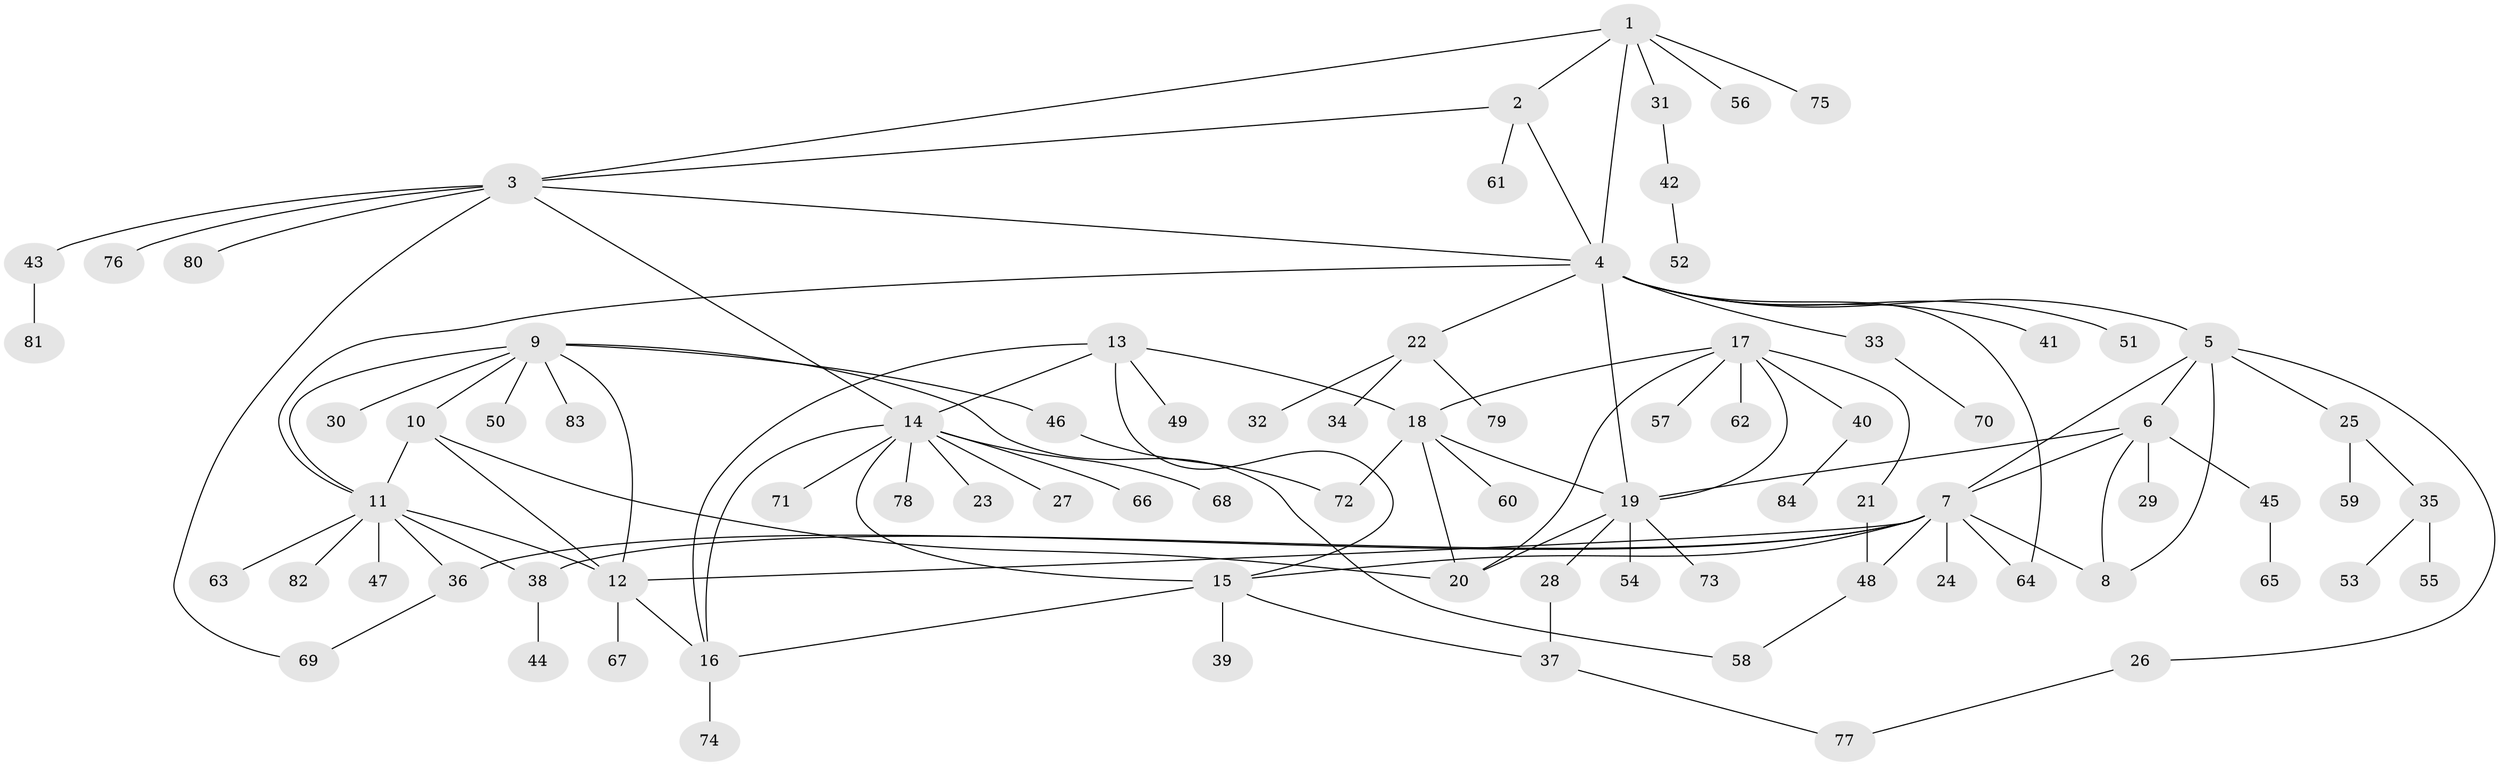 // Generated by graph-tools (version 1.1) at 2025/26/03/09/25 03:26:47]
// undirected, 84 vertices, 113 edges
graph export_dot {
graph [start="1"]
  node [color=gray90,style=filled];
  1;
  2;
  3;
  4;
  5;
  6;
  7;
  8;
  9;
  10;
  11;
  12;
  13;
  14;
  15;
  16;
  17;
  18;
  19;
  20;
  21;
  22;
  23;
  24;
  25;
  26;
  27;
  28;
  29;
  30;
  31;
  32;
  33;
  34;
  35;
  36;
  37;
  38;
  39;
  40;
  41;
  42;
  43;
  44;
  45;
  46;
  47;
  48;
  49;
  50;
  51;
  52;
  53;
  54;
  55;
  56;
  57;
  58;
  59;
  60;
  61;
  62;
  63;
  64;
  65;
  66;
  67;
  68;
  69;
  70;
  71;
  72;
  73;
  74;
  75;
  76;
  77;
  78;
  79;
  80;
  81;
  82;
  83;
  84;
  1 -- 2;
  1 -- 3;
  1 -- 4;
  1 -- 31;
  1 -- 56;
  1 -- 75;
  2 -- 3;
  2 -- 4;
  2 -- 61;
  3 -- 4;
  3 -- 14;
  3 -- 43;
  3 -- 69;
  3 -- 76;
  3 -- 80;
  4 -- 5;
  4 -- 11;
  4 -- 19;
  4 -- 22;
  4 -- 33;
  4 -- 41;
  4 -- 51;
  4 -- 64;
  5 -- 6;
  5 -- 7;
  5 -- 8;
  5 -- 25;
  5 -- 26;
  6 -- 7;
  6 -- 8;
  6 -- 19;
  6 -- 29;
  6 -- 45;
  7 -- 8;
  7 -- 12;
  7 -- 15;
  7 -- 24;
  7 -- 36;
  7 -- 38;
  7 -- 48;
  7 -- 64;
  9 -- 10;
  9 -- 11;
  9 -- 12;
  9 -- 30;
  9 -- 46;
  9 -- 50;
  9 -- 58;
  9 -- 83;
  10 -- 11;
  10 -- 12;
  10 -- 20;
  11 -- 12;
  11 -- 36;
  11 -- 38;
  11 -- 47;
  11 -- 63;
  11 -- 82;
  12 -- 16;
  12 -- 67;
  13 -- 14;
  13 -- 15;
  13 -- 16;
  13 -- 18;
  13 -- 49;
  14 -- 15;
  14 -- 16;
  14 -- 23;
  14 -- 27;
  14 -- 66;
  14 -- 68;
  14 -- 71;
  14 -- 78;
  15 -- 16;
  15 -- 37;
  15 -- 39;
  16 -- 74;
  17 -- 18;
  17 -- 19;
  17 -- 20;
  17 -- 21;
  17 -- 40;
  17 -- 57;
  17 -- 62;
  18 -- 19;
  18 -- 20;
  18 -- 60;
  18 -- 72;
  19 -- 20;
  19 -- 28;
  19 -- 54;
  19 -- 73;
  21 -- 48;
  22 -- 32;
  22 -- 34;
  22 -- 79;
  25 -- 35;
  25 -- 59;
  26 -- 77;
  28 -- 37;
  31 -- 42;
  33 -- 70;
  35 -- 53;
  35 -- 55;
  36 -- 69;
  37 -- 77;
  38 -- 44;
  40 -- 84;
  42 -- 52;
  43 -- 81;
  45 -- 65;
  46 -- 72;
  48 -- 58;
}
